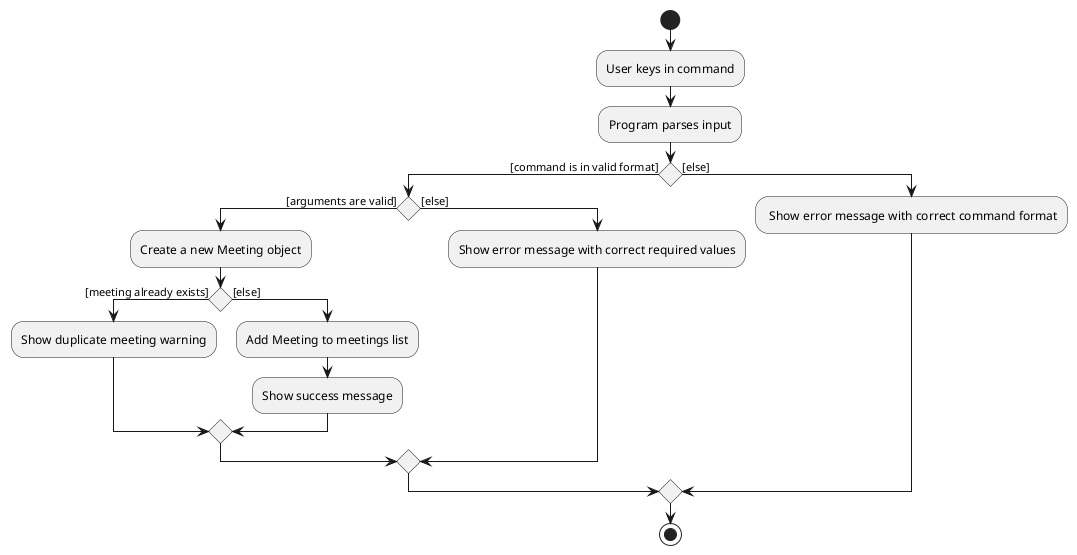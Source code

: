 @startuml
start
:User keys in command;

'Since the beta syntax does not support placing the condition outside the
'diamond we place it as the true branch instead.

:Program parses input;

if () then ([command is in valid format])
    if () then ([arguments are valid])
        :Create a new Meeting object;
        if () then ([meeting already exists])
            :Show duplicate meeting warning;
        else ([else])
            :Add Meeting to meetings list;
            :Show success message;
        endif
    else ([else])
        :Show error message with correct required values;
    endif
else ([else])
    : Show error message with correct command format;
endif

stop
@enduml
